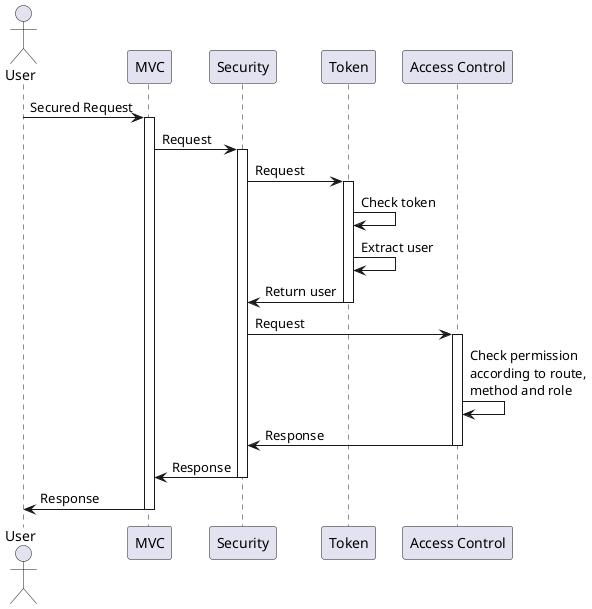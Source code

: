 @startuml security

actor User
participant MVC
participant Security
participant Token
participant "Access Control" as AC

User -> MVC: Secured Request
activate MVC
MVC -> Security: Request
activate Security
Security -> Token: Request
activate Token
Token -> Token: Check token
Token -> Token: Extract user
Token -> Security: Return user
deactivate Token

Security -> AC: Request
activate AC
AC -> AC: Check permission\naccording to route,\nmethod and role
AC -> Security: Response
deactivate AC
Security -> MVC: Response
deactivate Security
MVC -> User: Response
deactivate MVC

@enduml